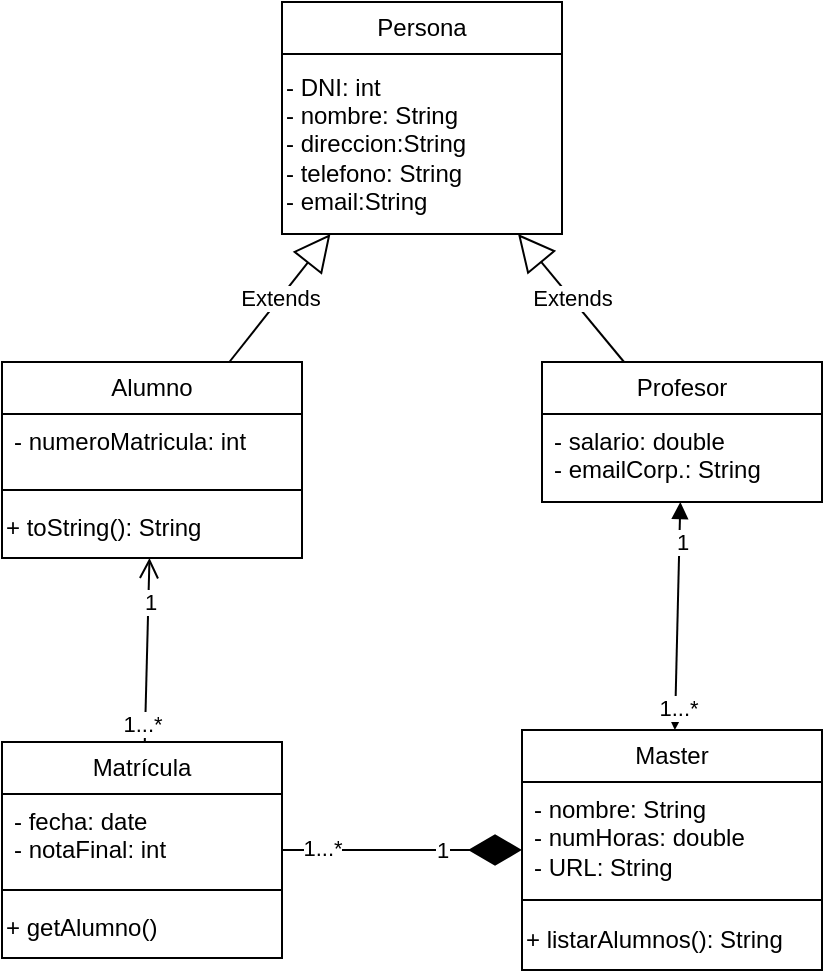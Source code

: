 <mxfile version="24.0.4" type="device">
  <diagram name="Página-1" id="9hqjkMzM0eXWsXNwNZiW">
    <mxGraphModel dx="491" dy="576" grid="1" gridSize="10" guides="1" tooltips="1" connect="1" arrows="1" fold="1" page="1" pageScale="1" pageWidth="827" pageHeight="1169" math="0" shadow="0">
      <root>
        <mxCell id="0" />
        <mxCell id="1" parent="0" />
        <mxCell id="Gs8hhIrG5DaTcjs24glY-1" value="Alumno" style="swimlane;fontStyle=0;childLayout=stackLayout;horizontal=1;startSize=26;fillColor=none;horizontalStack=0;resizeParent=1;resizeParentMax=0;resizeLast=0;collapsible=1;marginBottom=0;whiteSpace=wrap;html=1;" vertex="1" parent="1">
          <mxGeometry x="230" y="190" width="150" height="98" as="geometry" />
        </mxCell>
        <mxCell id="Gs8hhIrG5DaTcjs24glY-4" value="&lt;div&gt;&lt;span style=&quot;background-color: initial;&quot;&gt;- numeroMatricula: int&lt;/span&gt;&lt;br&gt;&lt;/div&gt;&lt;div&gt;&lt;br&gt;&lt;/div&gt;" style="text;strokeColor=none;fillColor=none;align=left;verticalAlign=top;spacingLeft=4;spacingRight=4;overflow=hidden;rotatable=0;points=[[0,0.5],[1,0.5]];portConstraint=eastwest;whiteSpace=wrap;html=1;" vertex="1" parent="Gs8hhIrG5DaTcjs24glY-1">
          <mxGeometry y="26" width="150" height="34" as="geometry" />
        </mxCell>
        <mxCell id="Gs8hhIrG5DaTcjs24glY-32" value="" style="line;strokeWidth=1;fillColor=none;align=left;verticalAlign=middle;spacingTop=-1;spacingLeft=3;spacingRight=3;rotatable=0;labelPosition=right;points=[];portConstraint=eastwest;strokeColor=inherit;" vertex="1" parent="Gs8hhIrG5DaTcjs24glY-1">
          <mxGeometry y="60" width="150" height="8" as="geometry" />
        </mxCell>
        <mxCell id="Gs8hhIrG5DaTcjs24glY-33" value="+ toString(): String" style="text;html=1;align=left;verticalAlign=middle;resizable=0;points=[];autosize=1;strokeColor=none;fillColor=none;" vertex="1" parent="Gs8hhIrG5DaTcjs24glY-1">
          <mxGeometry y="68" width="150" height="30" as="geometry" />
        </mxCell>
        <mxCell id="Gs8hhIrG5DaTcjs24glY-5" value="Profesor" style="swimlane;fontStyle=0;childLayout=stackLayout;horizontal=1;startSize=26;fillColor=none;horizontalStack=0;resizeParent=1;resizeParentMax=0;resizeLast=0;collapsible=1;marginBottom=0;whiteSpace=wrap;html=1;" vertex="1" parent="1">
          <mxGeometry x="500" y="190" width="140" height="70" as="geometry" />
        </mxCell>
        <mxCell id="Gs8hhIrG5DaTcjs24glY-8" value="&lt;div&gt;&lt;span style=&quot;background-color: initial;&quot;&gt;- salario: double&lt;/span&gt;&lt;br&gt;&lt;/div&gt;&lt;div&gt;&lt;span style=&quot;background-color: initial;&quot;&gt;- emailCorp.: String&lt;/span&gt;&lt;br&gt;&lt;/div&gt;" style="text;strokeColor=none;fillColor=none;align=left;verticalAlign=top;spacingLeft=4;spacingRight=4;overflow=hidden;rotatable=0;points=[[0,0.5],[1,0.5]];portConstraint=eastwest;whiteSpace=wrap;html=1;" vertex="1" parent="Gs8hhIrG5DaTcjs24glY-5">
          <mxGeometry y="26" width="140" height="44" as="geometry" />
        </mxCell>
        <mxCell id="Gs8hhIrG5DaTcjs24glY-9" value="Persona" style="swimlane;fontStyle=0;childLayout=stackLayout;horizontal=1;startSize=26;fillColor=none;horizontalStack=0;resizeParent=1;resizeParentMax=0;resizeLast=0;collapsible=1;marginBottom=0;whiteSpace=wrap;html=1;" vertex="1" parent="1">
          <mxGeometry x="370" y="10" width="140" height="116" as="geometry" />
        </mxCell>
        <mxCell id="Gs8hhIrG5DaTcjs24glY-13" value="- DNI: int&lt;div&gt;- nombre: String&lt;/div&gt;&lt;div&gt;- direccion:String&lt;/div&gt;&lt;div&gt;- telefono: String&lt;/div&gt;&lt;div&gt;- email:String&lt;/div&gt;" style="text;html=1;align=left;verticalAlign=middle;resizable=0;points=[];autosize=1;strokeColor=none;fillColor=none;" vertex="1" parent="Gs8hhIrG5DaTcjs24glY-9">
          <mxGeometry y="26" width="140" height="90" as="geometry" />
        </mxCell>
        <mxCell id="Gs8hhIrG5DaTcjs24glY-14" value="Extends" style="endArrow=block;endSize=16;endFill=0;html=1;rounded=0;" edge="1" parent="1" source="Gs8hhIrG5DaTcjs24glY-1" target="Gs8hhIrG5DaTcjs24glY-9">
          <mxGeometry width="160" relative="1" as="geometry">
            <mxPoint x="250" y="100" as="sourcePoint" />
            <mxPoint x="340" y="160" as="targetPoint" />
          </mxGeometry>
        </mxCell>
        <mxCell id="Gs8hhIrG5DaTcjs24glY-15" value="Extends" style="endArrow=block;endSize=16;endFill=0;html=1;rounded=0;" edge="1" parent="1" source="Gs8hhIrG5DaTcjs24glY-5" target="Gs8hhIrG5DaTcjs24glY-9">
          <mxGeometry width="160" relative="1" as="geometry">
            <mxPoint x="610" y="90" as="sourcePoint" />
            <mxPoint x="570" y="130" as="targetPoint" />
          </mxGeometry>
        </mxCell>
        <mxCell id="Gs8hhIrG5DaTcjs24glY-16" value="Master" style="swimlane;fontStyle=0;childLayout=stackLayout;horizontal=1;startSize=26;fillColor=none;horizontalStack=0;resizeParent=1;resizeParentMax=0;resizeLast=0;collapsible=1;marginBottom=0;whiteSpace=wrap;html=1;" vertex="1" parent="1">
          <mxGeometry x="490" y="374" width="150" height="120" as="geometry" />
        </mxCell>
        <mxCell id="Gs8hhIrG5DaTcjs24glY-18" value="- nombre: String&lt;div&gt;- numHoras: double&lt;/div&gt;&lt;div&gt;- URL: String&lt;/div&gt;" style="text;strokeColor=none;fillColor=none;align=left;verticalAlign=top;spacingLeft=4;spacingRight=4;overflow=hidden;rotatable=0;points=[[0,0.5],[1,0.5]];portConstraint=eastwest;whiteSpace=wrap;html=1;" vertex="1" parent="Gs8hhIrG5DaTcjs24glY-16">
          <mxGeometry y="26" width="150" height="54" as="geometry" />
        </mxCell>
        <mxCell id="Gs8hhIrG5DaTcjs24glY-29" value="" style="line;strokeWidth=1;fillColor=none;align=left;verticalAlign=middle;spacingTop=-1;spacingLeft=3;spacingRight=3;rotatable=0;labelPosition=right;points=[];portConstraint=eastwest;strokeColor=inherit;" vertex="1" parent="Gs8hhIrG5DaTcjs24glY-16">
          <mxGeometry y="80" width="150" height="10" as="geometry" />
        </mxCell>
        <mxCell id="Gs8hhIrG5DaTcjs24glY-31" value="+ listarAlumnos(): String" style="text;html=1;align=left;verticalAlign=middle;resizable=0;points=[];autosize=1;strokeColor=none;fillColor=none;" vertex="1" parent="Gs8hhIrG5DaTcjs24glY-16">
          <mxGeometry y="90" width="150" height="30" as="geometry" />
        </mxCell>
        <mxCell id="Gs8hhIrG5DaTcjs24glY-20" value="Matrícula" style="swimlane;fontStyle=0;childLayout=stackLayout;horizontal=1;startSize=26;fillColor=none;horizontalStack=0;resizeParent=1;resizeParentMax=0;resizeLast=0;collapsible=1;marginBottom=0;whiteSpace=wrap;html=1;" vertex="1" parent="1">
          <mxGeometry x="230" y="380" width="140" height="108" as="geometry" />
        </mxCell>
        <mxCell id="Gs8hhIrG5DaTcjs24glY-23" value="&lt;div&gt;- fecha: date&lt;/div&gt;&lt;div&gt;- notaFinal: int&lt;/div&gt;" style="text;strokeColor=none;fillColor=none;align=left;verticalAlign=top;spacingLeft=4;spacingRight=4;overflow=hidden;rotatable=0;points=[[0,0.5],[1,0.5]];portConstraint=eastwest;whiteSpace=wrap;html=1;" vertex="1" parent="Gs8hhIrG5DaTcjs24glY-20">
          <mxGeometry y="26" width="140" height="44" as="geometry" />
        </mxCell>
        <mxCell id="Gs8hhIrG5DaTcjs24glY-45" value="" style="line;strokeWidth=1;fillColor=none;align=left;verticalAlign=middle;spacingTop=-1;spacingLeft=3;spacingRight=3;rotatable=0;labelPosition=right;points=[];portConstraint=eastwest;strokeColor=inherit;" vertex="1" parent="Gs8hhIrG5DaTcjs24glY-20">
          <mxGeometry y="70" width="140" height="8" as="geometry" />
        </mxCell>
        <mxCell id="Gs8hhIrG5DaTcjs24glY-46" value="+ getAlumno()" style="text;html=1;align=left;verticalAlign=middle;resizable=0;points=[];autosize=1;strokeColor=none;fillColor=none;" vertex="1" parent="Gs8hhIrG5DaTcjs24glY-20">
          <mxGeometry y="78" width="140" height="30" as="geometry" />
        </mxCell>
        <mxCell id="Gs8hhIrG5DaTcjs24glY-25" value="" style="endArrow=diamondThin;endFill=1;endSize=24;html=1;rounded=0;" edge="1" parent="1" source="Gs8hhIrG5DaTcjs24glY-20" target="Gs8hhIrG5DaTcjs24glY-16">
          <mxGeometry width="160" relative="1" as="geometry">
            <mxPoint x="450" y="370" as="sourcePoint" />
            <mxPoint x="520" y="360" as="targetPoint" />
          </mxGeometry>
        </mxCell>
        <mxCell id="Gs8hhIrG5DaTcjs24glY-37" value="1...*" style="edgeLabel;html=1;align=center;verticalAlign=middle;resizable=0;points=[];" vertex="1" connectable="0" parent="Gs8hhIrG5DaTcjs24glY-25">
          <mxGeometry x="0.561" y="1" relative="1" as="geometry">
            <mxPoint x="-74" as="offset" />
          </mxGeometry>
        </mxCell>
        <mxCell id="Gs8hhIrG5DaTcjs24glY-41" value="1" style="edgeLabel;html=1;align=center;verticalAlign=middle;resizable=0;points=[];" vertex="1" connectable="0" parent="Gs8hhIrG5DaTcjs24glY-25">
          <mxGeometry x="-0.819" relative="1" as="geometry">
            <mxPoint x="69" as="offset" />
          </mxGeometry>
        </mxCell>
        <mxCell id="Gs8hhIrG5DaTcjs24glY-42" value="" style="endArrow=block;startArrow=block;endFill=1;startFill=1;html=1;rounded=0;" edge="1" parent="1" source="Gs8hhIrG5DaTcjs24glY-5" target="Gs8hhIrG5DaTcjs24glY-16">
          <mxGeometry width="160" relative="1" as="geometry">
            <mxPoint x="320" y="330" as="sourcePoint" />
            <mxPoint x="480" y="330" as="targetPoint" />
          </mxGeometry>
        </mxCell>
        <mxCell id="Gs8hhIrG5DaTcjs24glY-43" value="1...*" style="edgeLabel;html=1;align=center;verticalAlign=middle;resizable=0;points=[];" vertex="1" connectable="0" parent="Gs8hhIrG5DaTcjs24glY-42">
          <mxGeometry x="0.808" y="1" relative="1" as="geometry">
            <mxPoint as="offset" />
          </mxGeometry>
        </mxCell>
        <mxCell id="Gs8hhIrG5DaTcjs24glY-44" value="1" style="edgeLabel;html=1;align=center;verticalAlign=middle;resizable=0;points=[];" vertex="1" connectable="0" parent="Gs8hhIrG5DaTcjs24glY-42">
          <mxGeometry x="-0.755" y="1" relative="1" as="geometry">
            <mxPoint y="6" as="offset" />
          </mxGeometry>
        </mxCell>
        <mxCell id="Gs8hhIrG5DaTcjs24glY-50" value="" style="endArrow=open;startArrow=none;endFill=0;startFill=0;endSize=8;html=1;verticalAlign=bottom;labelBackgroundColor=none;strokeWidth=1;rounded=0;" edge="1" parent="1" source="Gs8hhIrG5DaTcjs24glY-20" target="Gs8hhIrG5DaTcjs24glY-1">
          <mxGeometry width="160" relative="1" as="geometry">
            <mxPoint x="200" y="570" as="sourcePoint" />
            <mxPoint x="360" y="570" as="targetPoint" />
          </mxGeometry>
        </mxCell>
        <mxCell id="Gs8hhIrG5DaTcjs24glY-51" value="1" style="edgeLabel;html=1;align=center;verticalAlign=middle;resizable=0;points=[];" vertex="1" connectable="0" parent="Gs8hhIrG5DaTcjs24glY-50">
          <mxGeometry x="0.695" relative="1" as="geometry">
            <mxPoint y="8" as="offset" />
          </mxGeometry>
        </mxCell>
        <mxCell id="Gs8hhIrG5DaTcjs24glY-52" value="1...*" style="edgeLabel;html=1;align=center;verticalAlign=middle;resizable=0;points=[];" vertex="1" connectable="0" parent="Gs8hhIrG5DaTcjs24glY-50">
          <mxGeometry x="-0.806" y="2" relative="1" as="geometry">
            <mxPoint as="offset" />
          </mxGeometry>
        </mxCell>
      </root>
    </mxGraphModel>
  </diagram>
</mxfile>
